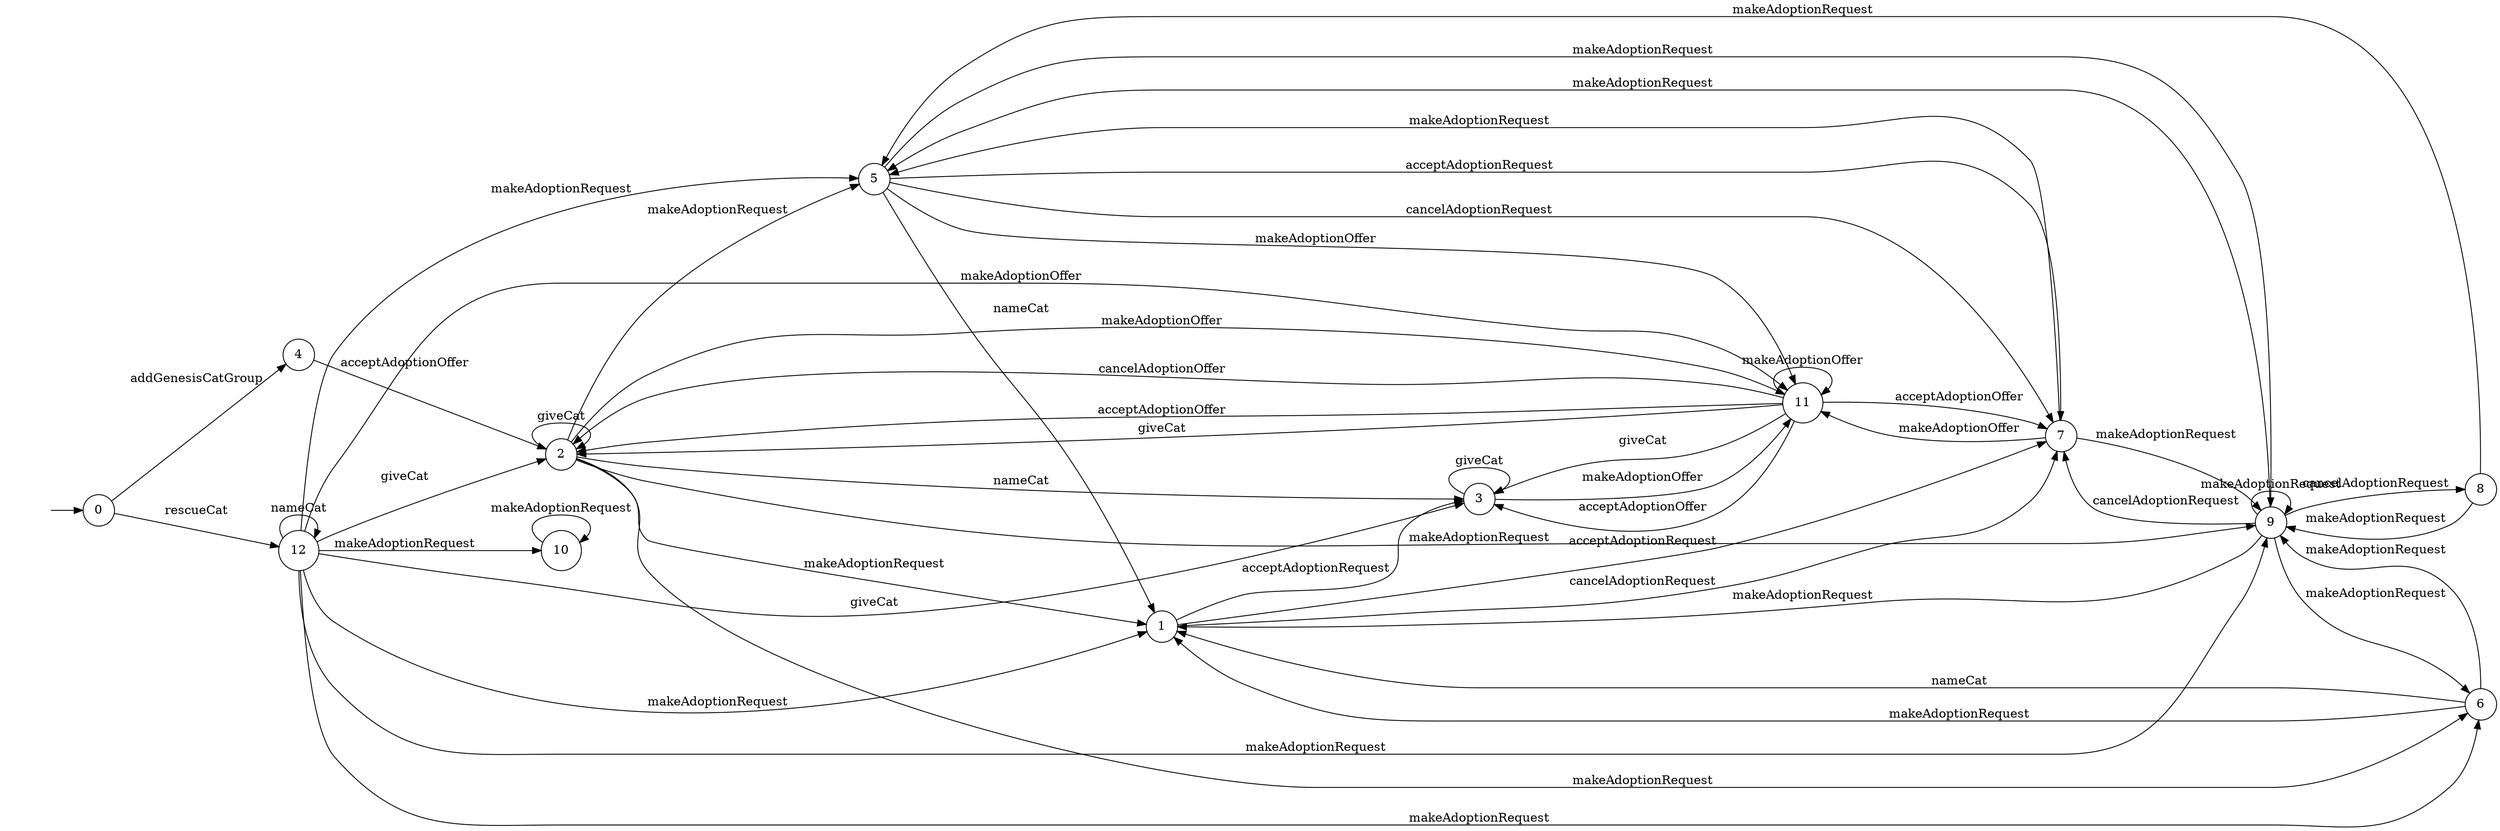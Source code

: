 digraph "Dapp-Automata-data/result/model-fix/0x60cd862c9c687a9de49aecdc3a99b74a4fc54ab6/MoonCatRescue/FSM-11" {
	graph [rankdir=LR]
	"" [label="" shape=plaintext]
	4 [label=4 shape=circle]
	5 [label=5 shape=circle]
	10 [label=10 shape=circle]
	1 [label=1 shape=circle]
	0 [label=0 shape=circle]
	6 [label=6 shape=circle]
	3 [label=3 shape=circle]
	12 [label=12 shape=circle]
	8 [label=8 shape=circle]
	2 [label=2 shape=circle]
	9 [label=9 shape=circle]
	11 [label=11 shape=circle]
	7 [label=7 shape=circle]
	"" -> 0 [label=""]
	0 -> 12 [label=rescueCat]
	0 -> 4 [label=addGenesisCatGroup]
	4 -> 2 [label=acceptAdoptionOffer]
	7 -> 11 [label=makeAdoptionOffer]
	7 -> 9 [label=makeAdoptionRequest]
	7 -> 5 [label=makeAdoptionRequest]
	10 -> 10 [label=makeAdoptionRequest]
	9 -> 6 [label=makeAdoptionRequest]
	9 -> 5 [label=makeAdoptionRequest]
	9 -> 9 [label=makeAdoptionRequest]
	9 -> 1 [label=makeAdoptionRequest]
	9 -> 8 [label=cancelAdoptionRequest]
	9 -> 7 [label=cancelAdoptionRequest]
	8 -> 9 [label=makeAdoptionRequest]
	8 -> 5 [label=makeAdoptionRequest]
	6 -> 1 [label=nameCat]
	6 -> 9 [label=makeAdoptionRequest]
	6 -> 1 [label=makeAdoptionRequest]
	5 -> 1 [label=nameCat]
	5 -> 11 [label=makeAdoptionOffer]
	5 -> 9 [label=makeAdoptionRequest]
	5 -> 7 [label=acceptAdoptionRequest]
	5 -> 7 [label=cancelAdoptionRequest]
	11 -> 11 [label=makeAdoptionOffer]
	11 -> 2 [label=cancelAdoptionOffer]
	11 -> 3 [label=acceptAdoptionOffer]
	11 -> 7 [label=acceptAdoptionOffer]
	11 -> 2 [label=acceptAdoptionOffer]
	11 -> 3 [label=giveCat]
	11 -> 2 [label=giveCat]
	1 -> 3 [label=acceptAdoptionRequest]
	1 -> 7 [label=acceptAdoptionRequest]
	1 -> 7 [label=cancelAdoptionRequest]
	3 -> 11 [label=makeAdoptionOffer]
	3 -> 3 [label=giveCat]
	2 -> 3 [label=nameCat]
	2 -> 11 [label=makeAdoptionOffer]
	2 -> 2 [label=giveCat]
	2 -> 6 [label=makeAdoptionRequest]
	2 -> 5 [label=makeAdoptionRequest]
	2 -> 9 [label=makeAdoptionRequest]
	2 -> 1 [label=makeAdoptionRequest]
	12 -> 12 [label=nameCat]
	12 -> 11 [label=makeAdoptionOffer]
	12 -> 3 [label=giveCat]
	12 -> 2 [label=giveCat]
	12 -> 5 [label=makeAdoptionRequest]
	12 -> 10 [label=makeAdoptionRequest]
	12 -> 1 [label=makeAdoptionRequest]
	12 -> 6 [label=makeAdoptionRequest]
	12 -> 9 [label=makeAdoptionRequest]
}
